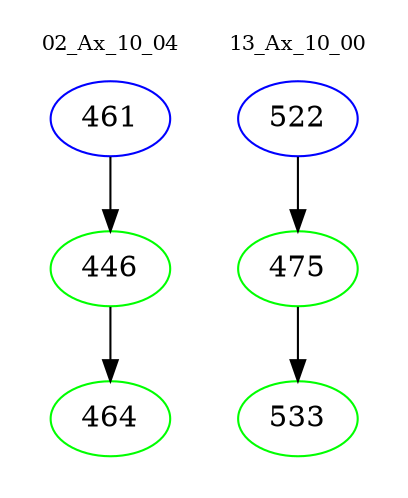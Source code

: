 digraph{
subgraph cluster_0 {
color = white
label = "02_Ax_10_04";
fontsize=10;
T0_461 [label="461", color="blue"]
T0_461 -> T0_446 [color="black"]
T0_446 [label="446", color="green"]
T0_446 -> T0_464 [color="black"]
T0_464 [label="464", color="green"]
}
subgraph cluster_1 {
color = white
label = "13_Ax_10_00";
fontsize=10;
T1_522 [label="522", color="blue"]
T1_522 -> T1_475 [color="black"]
T1_475 [label="475", color="green"]
T1_475 -> T1_533 [color="black"]
T1_533 [label="533", color="green"]
}
}
